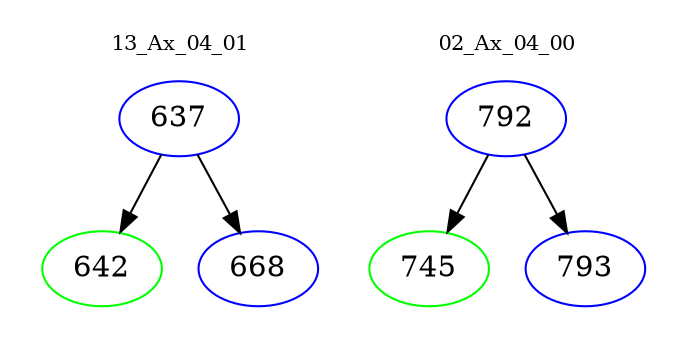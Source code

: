 digraph{
subgraph cluster_0 {
color = white
label = "13_Ax_04_01";
fontsize=10;
T0_637 [label="637", color="blue"]
T0_637 -> T0_642 [color="black"]
T0_642 [label="642", color="green"]
T0_637 -> T0_668 [color="black"]
T0_668 [label="668", color="blue"]
}
subgraph cluster_1 {
color = white
label = "02_Ax_04_00";
fontsize=10;
T1_792 [label="792", color="blue"]
T1_792 -> T1_745 [color="black"]
T1_745 [label="745", color="green"]
T1_792 -> T1_793 [color="black"]
T1_793 [label="793", color="blue"]
}
}
